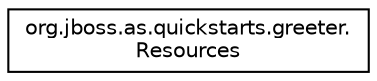 digraph "Graphical Class Hierarchy"
{
  edge [fontname="Helvetica",fontsize="10",labelfontname="Helvetica",labelfontsize="10"];
  node [fontname="Helvetica",fontsize="10",shape=record];
  rankdir="LR";
  Node0 [label="org.jboss.as.quickstarts.greeter.\lResources",height=0.2,width=0.4,color="black", fillcolor="white", style="filled",URL="$classorg_1_1jboss_1_1as_1_1quickstarts_1_1greeter_1_1_resources.html"];
}

